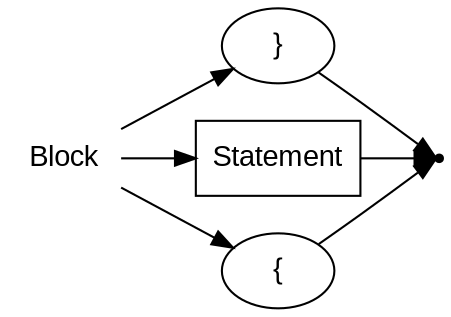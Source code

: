 digraph BLOCK {
  rankdir=LR;
  node [fontname="Arial"];
  start [label="Block" shape=plaintext];
  end [label="" shape=point];
  A [label="}" shape=oval];
  B [label="Statement" shape=box];
  C [label="{" shape=oval];
  start -> C;
  start -> B;
  start -> A;
  A -> end;
  B -> end;
  C -> end;
}